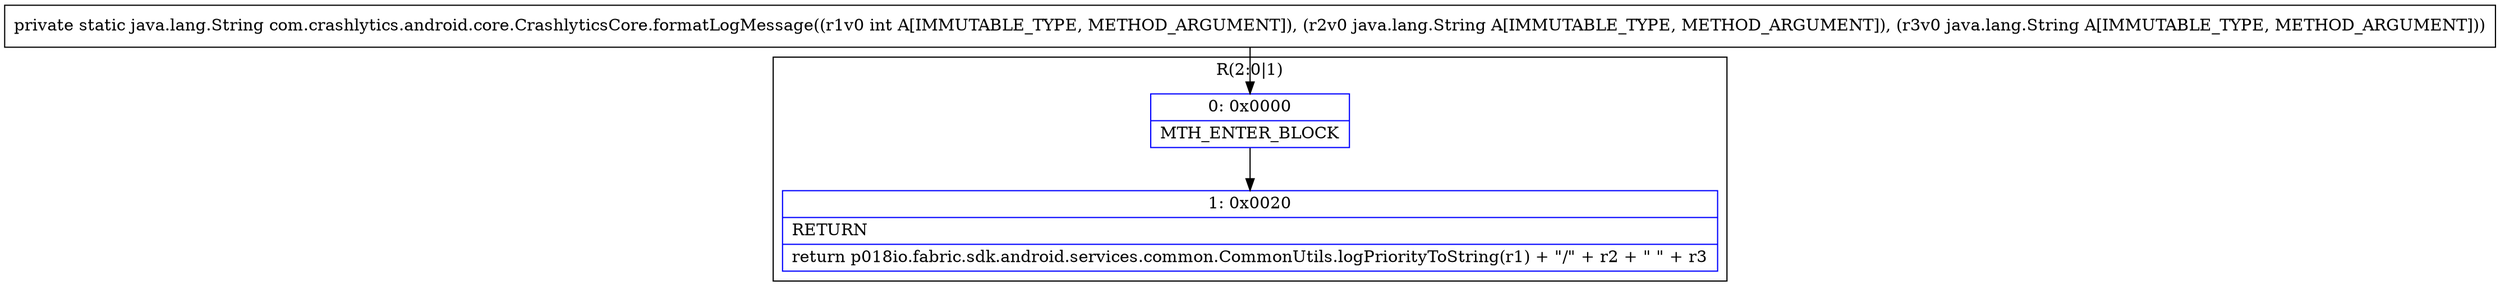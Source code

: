 digraph "CFG forcom.crashlytics.android.core.CrashlyticsCore.formatLogMessage(ILjava\/lang\/String;Ljava\/lang\/String;)Ljava\/lang\/String;" {
subgraph cluster_Region_2008324602 {
label = "R(2:0|1)";
node [shape=record,color=blue];
Node_0 [shape=record,label="{0\:\ 0x0000|MTH_ENTER_BLOCK\l}"];
Node_1 [shape=record,label="{1\:\ 0x0020|RETURN\l|return p018io.fabric.sdk.android.services.common.CommonUtils.logPriorityToString(r1) + \"\/\" + r2 + \" \" + r3\l}"];
}
MethodNode[shape=record,label="{private static java.lang.String com.crashlytics.android.core.CrashlyticsCore.formatLogMessage((r1v0 int A[IMMUTABLE_TYPE, METHOD_ARGUMENT]), (r2v0 java.lang.String A[IMMUTABLE_TYPE, METHOD_ARGUMENT]), (r3v0 java.lang.String A[IMMUTABLE_TYPE, METHOD_ARGUMENT])) }"];
MethodNode -> Node_0;
Node_0 -> Node_1;
}

